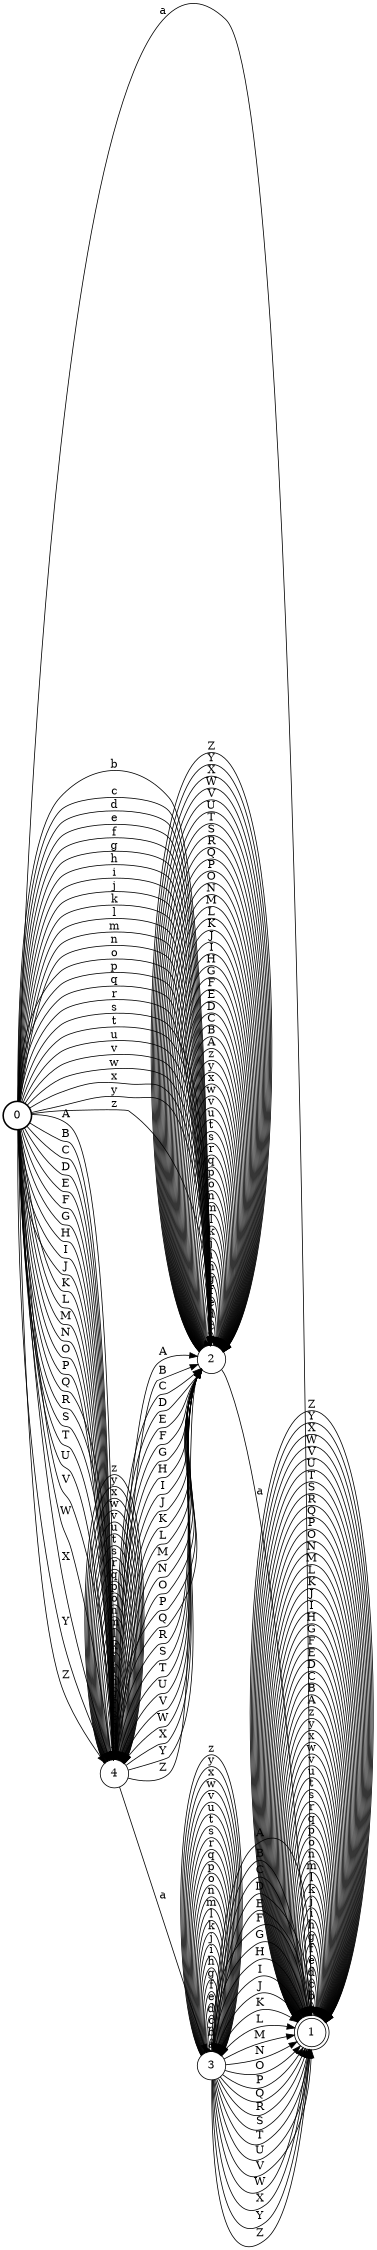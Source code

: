 digraph FST {
rankdir = LR;
size = "8.5,15";
label = "";
center = 1;
orientation = Portrait;
ranksep = "1";
nodesep = "0.01";
0 [label = "0", shape = circle, style = bold, fontsize = 14]
	0 -> 1 [label = "a", fontsize = 14];
	0 -> 2 [label = "b", fontsize = 14];
	0 -> 2 [label = "c", fontsize = 14];
	0 -> 2 [label = "d", fontsize = 14];
	0 -> 2 [label = "e", fontsize = 14];
	0 -> 2 [label = "f", fontsize = 14];
	0 -> 2 [label = "g", fontsize = 14];
	0 -> 2 [label = "h", fontsize = 14];
	0 -> 2 [label = "i", fontsize = 14];
	0 -> 2 [label = "j", fontsize = 14];
	0 -> 2 [label = "k", fontsize = 14];
	0 -> 2 [label = "l", fontsize = 14];
	0 -> 2 [label = "m", fontsize = 14];
	0 -> 2 [label = "n", fontsize = 14];
	0 -> 2 [label = "o", fontsize = 14];
	0 -> 2 [label = "p", fontsize = 14];
	0 -> 2 [label = "q", fontsize = 14];
	0 -> 2 [label = "r", fontsize = 14];
	0 -> 2 [label = "s", fontsize = 14];
	0 -> 2 [label = "t", fontsize = 14];
	0 -> 2 [label = "u", fontsize = 14];
	0 -> 2 [label = "v", fontsize = 14];
	0 -> 2 [label = "w", fontsize = 14];
	0 -> 2 [label = "x", fontsize = 14];
	0 -> 2 [label = "y", fontsize = 14];
	0 -> 2 [label = "z", fontsize = 14];
	0 -> 4 [label = "A", fontsize = 14];
	0 -> 4 [label = "B", fontsize = 14];
	0 -> 4 [label = "C", fontsize = 14];
	0 -> 4 [label = "D", fontsize = 14];
	0 -> 4 [label = "E", fontsize = 14];
	0 -> 4 [label = "F", fontsize = 14];
	0 -> 4 [label = "G", fontsize = 14];
	0 -> 4 [label = "H", fontsize = 14];
	0 -> 4 [label = "I", fontsize = 14];
	0 -> 4 [label = "J", fontsize = 14];
	0 -> 4 [label = "K", fontsize = 14];
	0 -> 4 [label = "L", fontsize = 14];
	0 -> 4 [label = "M", fontsize = 14];
	0 -> 4 [label = "N", fontsize = 14];
	0 -> 4 [label = "O", fontsize = 14];
	0 -> 4 [label = "P", fontsize = 14];
	0 -> 4 [label = "Q", fontsize = 14];
	0 -> 4 [label = "R", fontsize = 14];
	0 -> 4 [label = "S", fontsize = 14];
	0 -> 4 [label = "T", fontsize = 14];
	0 -> 4 [label = "U", fontsize = 14];
	0 -> 4 [label = "V", fontsize = 14];
	0 -> 4 [label = "W", fontsize = 14];
	0 -> 4 [label = "X", fontsize = 14];
	0 -> 4 [label = "Y", fontsize = 14];
	0 -> 4 [label = "Z", fontsize = 14];
1 [label = "1", shape = doublecircle, style = solid, fontsize = 14]
	1 -> 1 [label = "a", fontsize = 14];
	1 -> 1 [label = "b", fontsize = 14];
	1 -> 1 [label = "c", fontsize = 14];
	1 -> 1 [label = "d", fontsize = 14];
	1 -> 1 [label = "e", fontsize = 14];
	1 -> 1 [label = "f", fontsize = 14];
	1 -> 1 [label = "g", fontsize = 14];
	1 -> 1 [label = "h", fontsize = 14];
	1 -> 1 [label = "i", fontsize = 14];
	1 -> 1 [label = "j", fontsize = 14];
	1 -> 1 [label = "k", fontsize = 14];
	1 -> 1 [label = "l", fontsize = 14];
	1 -> 1 [label = "m", fontsize = 14];
	1 -> 1 [label = "n", fontsize = 14];
	1 -> 1 [label = "o", fontsize = 14];
	1 -> 1 [label = "p", fontsize = 14];
	1 -> 1 [label = "q", fontsize = 14];
	1 -> 1 [label = "r", fontsize = 14];
	1 -> 1 [label = "s", fontsize = 14];
	1 -> 1 [label = "t", fontsize = 14];
	1 -> 1 [label = "u", fontsize = 14];
	1 -> 1 [label = "v", fontsize = 14];
	1 -> 1 [label = "w", fontsize = 14];
	1 -> 1 [label = "x", fontsize = 14];
	1 -> 1 [label = "y", fontsize = 14];
	1 -> 1 [label = "z", fontsize = 14];
	1 -> 1 [label = "A", fontsize = 14];
	1 -> 1 [label = "B", fontsize = 14];
	1 -> 1 [label = "C", fontsize = 14];
	1 -> 1 [label = "D", fontsize = 14];
	1 -> 1 [label = "E", fontsize = 14];
	1 -> 1 [label = "F", fontsize = 14];
	1 -> 1 [label = "G", fontsize = 14];
	1 -> 1 [label = "H", fontsize = 14];
	1 -> 1 [label = "I", fontsize = 14];
	1 -> 1 [label = "J", fontsize = 14];
	1 -> 1 [label = "K", fontsize = 14];
	1 -> 1 [label = "L", fontsize = 14];
	1 -> 1 [label = "M", fontsize = 14];
	1 -> 1 [label = "N", fontsize = 14];
	1 -> 1 [label = "O", fontsize = 14];
	1 -> 1 [label = "P", fontsize = 14];
	1 -> 1 [label = "Q", fontsize = 14];
	1 -> 1 [label = "R", fontsize = 14];
	1 -> 1 [label = "S", fontsize = 14];
	1 -> 1 [label = "T", fontsize = 14];
	1 -> 1 [label = "U", fontsize = 14];
	1 -> 1 [label = "V", fontsize = 14];
	1 -> 1 [label = "W", fontsize = 14];
	1 -> 1 [label = "X", fontsize = 14];
	1 -> 1 [label = "Y", fontsize = 14];
	1 -> 1 [label = "Z", fontsize = 14];
2 [label = "2", shape = circle, style = solid, fontsize = 14]
	2 -> 1 [label = "a", fontsize = 14];
	2 -> 2 [label = "b", fontsize = 14];
	2 -> 2 [label = "c", fontsize = 14];
	2 -> 2 [label = "d", fontsize = 14];
	2 -> 2 [label = "e", fontsize = 14];
	2 -> 2 [label = "f", fontsize = 14];
	2 -> 2 [label = "g", fontsize = 14];
	2 -> 2 [label = "h", fontsize = 14];
	2 -> 2 [label = "i", fontsize = 14];
	2 -> 2 [label = "j", fontsize = 14];
	2 -> 2 [label = "k", fontsize = 14];
	2 -> 2 [label = "l", fontsize = 14];
	2 -> 2 [label = "m", fontsize = 14];
	2 -> 2 [label = "n", fontsize = 14];
	2 -> 2 [label = "o", fontsize = 14];
	2 -> 2 [label = "p", fontsize = 14];
	2 -> 2 [label = "q", fontsize = 14];
	2 -> 2 [label = "r", fontsize = 14];
	2 -> 2 [label = "s", fontsize = 14];
	2 -> 2 [label = "t", fontsize = 14];
	2 -> 2 [label = "u", fontsize = 14];
	2 -> 2 [label = "v", fontsize = 14];
	2 -> 2 [label = "w", fontsize = 14];
	2 -> 2 [label = "x", fontsize = 14];
	2 -> 2 [label = "y", fontsize = 14];
	2 -> 2 [label = "z", fontsize = 14];
	2 -> 2 [label = "A", fontsize = 14];
	2 -> 2 [label = "B", fontsize = 14];
	2 -> 2 [label = "C", fontsize = 14];
	2 -> 2 [label = "D", fontsize = 14];
	2 -> 2 [label = "E", fontsize = 14];
	2 -> 2 [label = "F", fontsize = 14];
	2 -> 2 [label = "G", fontsize = 14];
	2 -> 2 [label = "H", fontsize = 14];
	2 -> 2 [label = "I", fontsize = 14];
	2 -> 2 [label = "J", fontsize = 14];
	2 -> 2 [label = "K", fontsize = 14];
	2 -> 2 [label = "L", fontsize = 14];
	2 -> 2 [label = "M", fontsize = 14];
	2 -> 2 [label = "N", fontsize = 14];
	2 -> 2 [label = "O", fontsize = 14];
	2 -> 2 [label = "P", fontsize = 14];
	2 -> 2 [label = "Q", fontsize = 14];
	2 -> 2 [label = "R", fontsize = 14];
	2 -> 2 [label = "S", fontsize = 14];
	2 -> 2 [label = "T", fontsize = 14];
	2 -> 2 [label = "U", fontsize = 14];
	2 -> 2 [label = "V", fontsize = 14];
	2 -> 2 [label = "W", fontsize = 14];
	2 -> 2 [label = "X", fontsize = 14];
	2 -> 2 [label = "Y", fontsize = 14];
	2 -> 2 [label = "Z", fontsize = 14];
3 [label = "3", shape = circle, style = solid, fontsize = 14]
	3 -> 3 [label = "a", fontsize = 14];
	3 -> 3 [label = "b", fontsize = 14];
	3 -> 3 [label = "c", fontsize = 14];
	3 -> 3 [label = "d", fontsize = 14];
	3 -> 3 [label = "e", fontsize = 14];
	3 -> 3 [label = "f", fontsize = 14];
	3 -> 3 [label = "g", fontsize = 14];
	3 -> 3 [label = "h", fontsize = 14];
	3 -> 3 [label = "i", fontsize = 14];
	3 -> 3 [label = "j", fontsize = 14];
	3 -> 3 [label = "k", fontsize = 14];
	3 -> 3 [label = "l", fontsize = 14];
	3 -> 3 [label = "m", fontsize = 14];
	3 -> 3 [label = "n", fontsize = 14];
	3 -> 3 [label = "o", fontsize = 14];
	3 -> 3 [label = "p", fontsize = 14];
	3 -> 3 [label = "q", fontsize = 14];
	3 -> 3 [label = "r", fontsize = 14];
	3 -> 3 [label = "s", fontsize = 14];
	3 -> 3 [label = "t", fontsize = 14];
	3 -> 3 [label = "u", fontsize = 14];
	3 -> 3 [label = "v", fontsize = 14];
	3 -> 3 [label = "w", fontsize = 14];
	3 -> 3 [label = "x", fontsize = 14];
	3 -> 3 [label = "y", fontsize = 14];
	3 -> 3 [label = "z", fontsize = 14];
	3 -> 1 [label = "A", fontsize = 14];
	3 -> 1 [label = "B", fontsize = 14];
	3 -> 1 [label = "C", fontsize = 14];
	3 -> 1 [label = "D", fontsize = 14];
	3 -> 1 [label = "E", fontsize = 14];
	3 -> 1 [label = "F", fontsize = 14];
	3 -> 1 [label = "G", fontsize = 14];
	3 -> 1 [label = "H", fontsize = 14];
	3 -> 1 [label = "I", fontsize = 14];
	3 -> 1 [label = "J", fontsize = 14];
	3 -> 1 [label = "K", fontsize = 14];
	3 -> 1 [label = "L", fontsize = 14];
	3 -> 1 [label = "M", fontsize = 14];
	3 -> 1 [label = "N", fontsize = 14];
	3 -> 1 [label = "O", fontsize = 14];
	3 -> 1 [label = "P", fontsize = 14];
	3 -> 1 [label = "Q", fontsize = 14];
	3 -> 1 [label = "R", fontsize = 14];
	3 -> 1 [label = "S", fontsize = 14];
	3 -> 1 [label = "T", fontsize = 14];
	3 -> 1 [label = "U", fontsize = 14];
	3 -> 1 [label = "V", fontsize = 14];
	3 -> 1 [label = "W", fontsize = 14];
	3 -> 1 [label = "X", fontsize = 14];
	3 -> 1 [label = "Y", fontsize = 14];
	3 -> 1 [label = "Z", fontsize = 14];
4 [label = "4", shape = circle, style = solid, fontsize = 14]
	4 -> 3 [label = "a", fontsize = 14];
	4 -> 4 [label = "b", fontsize = 14];
	4 -> 4 [label = "c", fontsize = 14];
	4 -> 4 [label = "d", fontsize = 14];
	4 -> 4 [label = "e", fontsize = 14];
	4 -> 4 [label = "f", fontsize = 14];
	4 -> 4 [label = "g", fontsize = 14];
	4 -> 4 [label = "h", fontsize = 14];
	4 -> 4 [label = "i", fontsize = 14];
	4 -> 4 [label = "j", fontsize = 14];
	4 -> 4 [label = "k", fontsize = 14];
	4 -> 4 [label = "l", fontsize = 14];
	4 -> 4 [label = "m", fontsize = 14];
	4 -> 4 [label = "n", fontsize = 14];
	4 -> 4 [label = "o", fontsize = 14];
	4 -> 4 [label = "p", fontsize = 14];
	4 -> 4 [label = "q", fontsize = 14];
	4 -> 4 [label = "r", fontsize = 14];
	4 -> 4 [label = "s", fontsize = 14];
	4 -> 4 [label = "t", fontsize = 14];
	4 -> 4 [label = "u", fontsize = 14];
	4 -> 4 [label = "v", fontsize = 14];
	4 -> 4 [label = "w", fontsize = 14];
	4 -> 4 [label = "x", fontsize = 14];
	4 -> 4 [label = "y", fontsize = 14];
	4 -> 4 [label = "z", fontsize = 14];
	4 -> 2 [label = "A", fontsize = 14];
	4 -> 2 [label = "B", fontsize = 14];
	4 -> 2 [label = "C", fontsize = 14];
	4 -> 2 [label = "D", fontsize = 14];
	4 -> 2 [label = "E", fontsize = 14];
	4 -> 2 [label = "F", fontsize = 14];
	4 -> 2 [label = "G", fontsize = 14];
	4 -> 2 [label = "H", fontsize = 14];
	4 -> 2 [label = "I", fontsize = 14];
	4 -> 2 [label = "J", fontsize = 14];
	4 -> 2 [label = "K", fontsize = 14];
	4 -> 2 [label = "L", fontsize = 14];
	4 -> 2 [label = "M", fontsize = 14];
	4 -> 2 [label = "N", fontsize = 14];
	4 -> 2 [label = "O", fontsize = 14];
	4 -> 2 [label = "P", fontsize = 14];
	4 -> 2 [label = "Q", fontsize = 14];
	4 -> 2 [label = "R", fontsize = 14];
	4 -> 2 [label = "S", fontsize = 14];
	4 -> 2 [label = "T", fontsize = 14];
	4 -> 2 [label = "U", fontsize = 14];
	4 -> 2 [label = "V", fontsize = 14];
	4 -> 2 [label = "W", fontsize = 14];
	4 -> 2 [label = "X", fontsize = 14];
	4 -> 2 [label = "Y", fontsize = 14];
	4 -> 2 [label = "Z", fontsize = 14];
}
